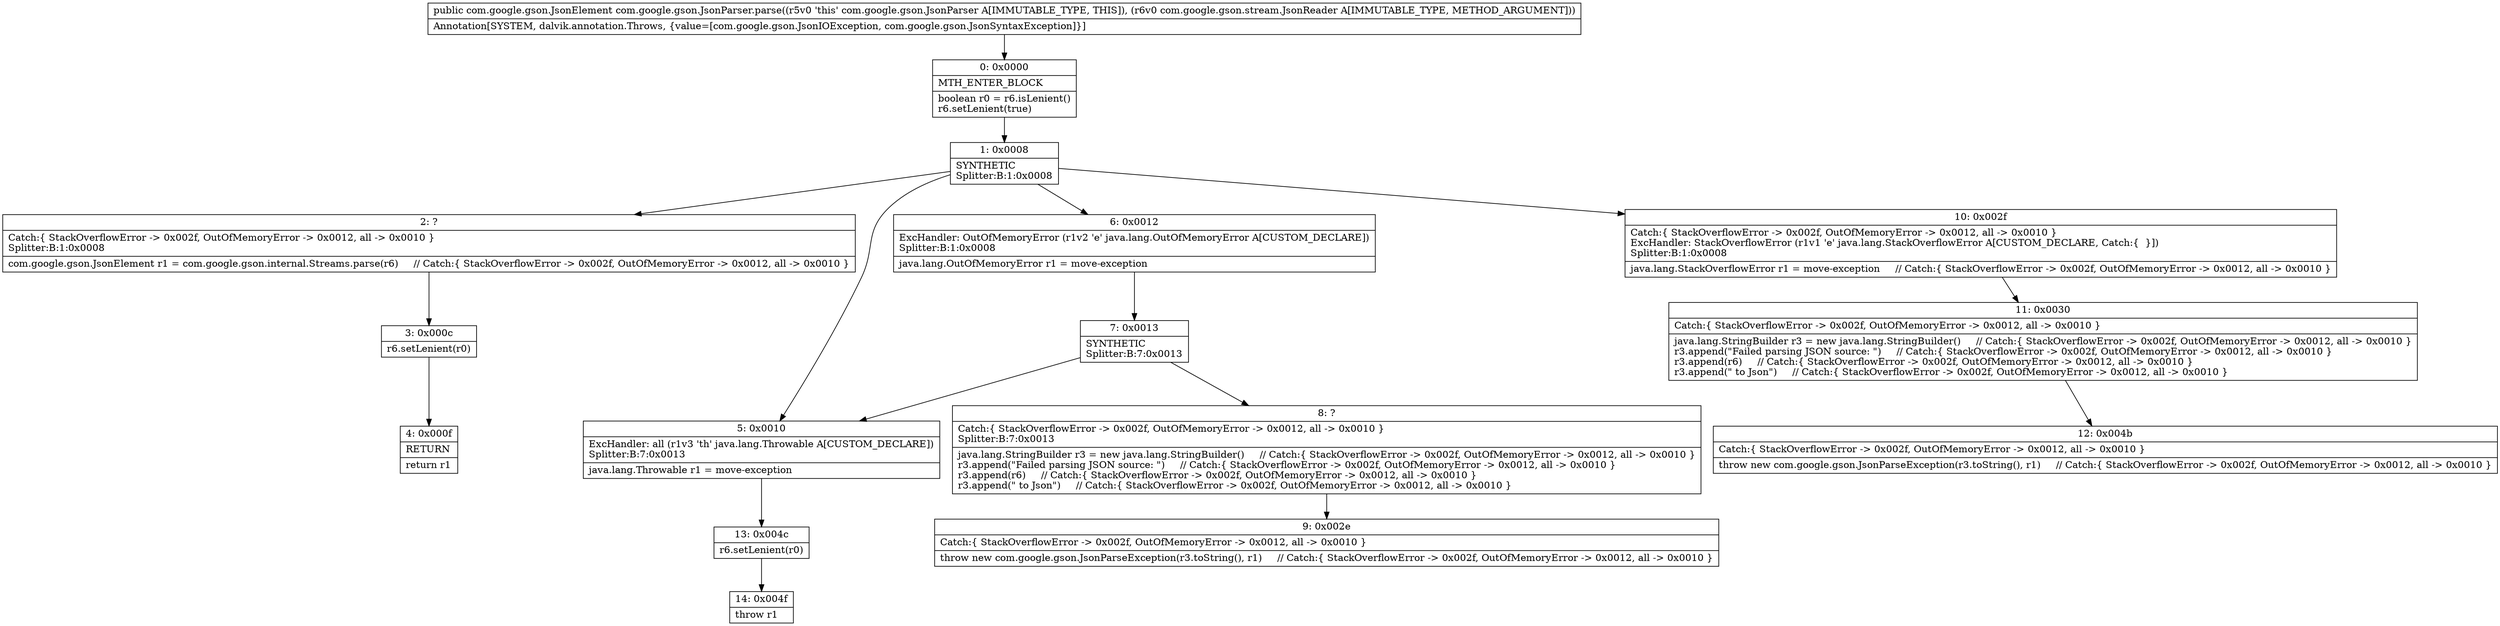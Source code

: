 digraph "CFG forcom.google.gson.JsonParser.parse(Lcom\/google\/gson\/stream\/JsonReader;)Lcom\/google\/gson\/JsonElement;" {
Node_0 [shape=record,label="{0\:\ 0x0000|MTH_ENTER_BLOCK\l|boolean r0 = r6.isLenient()\lr6.setLenient(true)\l}"];
Node_1 [shape=record,label="{1\:\ 0x0008|SYNTHETIC\lSplitter:B:1:0x0008\l}"];
Node_2 [shape=record,label="{2\:\ ?|Catch:\{ StackOverflowError \-\> 0x002f, OutOfMemoryError \-\> 0x0012, all \-\> 0x0010 \}\lSplitter:B:1:0x0008\l|com.google.gson.JsonElement r1 = com.google.gson.internal.Streams.parse(r6)     \/\/ Catch:\{ StackOverflowError \-\> 0x002f, OutOfMemoryError \-\> 0x0012, all \-\> 0x0010 \}\l}"];
Node_3 [shape=record,label="{3\:\ 0x000c|r6.setLenient(r0)\l}"];
Node_4 [shape=record,label="{4\:\ 0x000f|RETURN\l|return r1\l}"];
Node_5 [shape=record,label="{5\:\ 0x0010|ExcHandler: all (r1v3 'th' java.lang.Throwable A[CUSTOM_DECLARE])\lSplitter:B:7:0x0013\l|java.lang.Throwable r1 = move\-exception\l}"];
Node_6 [shape=record,label="{6\:\ 0x0012|ExcHandler: OutOfMemoryError (r1v2 'e' java.lang.OutOfMemoryError A[CUSTOM_DECLARE])\lSplitter:B:1:0x0008\l|java.lang.OutOfMemoryError r1 = move\-exception\l}"];
Node_7 [shape=record,label="{7\:\ 0x0013|SYNTHETIC\lSplitter:B:7:0x0013\l}"];
Node_8 [shape=record,label="{8\:\ ?|Catch:\{ StackOverflowError \-\> 0x002f, OutOfMemoryError \-\> 0x0012, all \-\> 0x0010 \}\lSplitter:B:7:0x0013\l|java.lang.StringBuilder r3 = new java.lang.StringBuilder()     \/\/ Catch:\{ StackOverflowError \-\> 0x002f, OutOfMemoryError \-\> 0x0012, all \-\> 0x0010 \}\lr3.append(\"Failed parsing JSON source: \")     \/\/ Catch:\{ StackOverflowError \-\> 0x002f, OutOfMemoryError \-\> 0x0012, all \-\> 0x0010 \}\lr3.append(r6)     \/\/ Catch:\{ StackOverflowError \-\> 0x002f, OutOfMemoryError \-\> 0x0012, all \-\> 0x0010 \}\lr3.append(\" to Json\")     \/\/ Catch:\{ StackOverflowError \-\> 0x002f, OutOfMemoryError \-\> 0x0012, all \-\> 0x0010 \}\l}"];
Node_9 [shape=record,label="{9\:\ 0x002e|Catch:\{ StackOverflowError \-\> 0x002f, OutOfMemoryError \-\> 0x0012, all \-\> 0x0010 \}\l|throw new com.google.gson.JsonParseException(r3.toString(), r1)     \/\/ Catch:\{ StackOverflowError \-\> 0x002f, OutOfMemoryError \-\> 0x0012, all \-\> 0x0010 \}\l}"];
Node_10 [shape=record,label="{10\:\ 0x002f|Catch:\{ StackOverflowError \-\> 0x002f, OutOfMemoryError \-\> 0x0012, all \-\> 0x0010 \}\lExcHandler: StackOverflowError (r1v1 'e' java.lang.StackOverflowError A[CUSTOM_DECLARE, Catch:\{  \}])\lSplitter:B:1:0x0008\l|java.lang.StackOverflowError r1 = move\-exception     \/\/ Catch:\{ StackOverflowError \-\> 0x002f, OutOfMemoryError \-\> 0x0012, all \-\> 0x0010 \}\l}"];
Node_11 [shape=record,label="{11\:\ 0x0030|Catch:\{ StackOverflowError \-\> 0x002f, OutOfMemoryError \-\> 0x0012, all \-\> 0x0010 \}\l|java.lang.StringBuilder r3 = new java.lang.StringBuilder()     \/\/ Catch:\{ StackOverflowError \-\> 0x002f, OutOfMemoryError \-\> 0x0012, all \-\> 0x0010 \}\lr3.append(\"Failed parsing JSON source: \")     \/\/ Catch:\{ StackOverflowError \-\> 0x002f, OutOfMemoryError \-\> 0x0012, all \-\> 0x0010 \}\lr3.append(r6)     \/\/ Catch:\{ StackOverflowError \-\> 0x002f, OutOfMemoryError \-\> 0x0012, all \-\> 0x0010 \}\lr3.append(\" to Json\")     \/\/ Catch:\{ StackOverflowError \-\> 0x002f, OutOfMemoryError \-\> 0x0012, all \-\> 0x0010 \}\l}"];
Node_12 [shape=record,label="{12\:\ 0x004b|Catch:\{ StackOverflowError \-\> 0x002f, OutOfMemoryError \-\> 0x0012, all \-\> 0x0010 \}\l|throw new com.google.gson.JsonParseException(r3.toString(), r1)     \/\/ Catch:\{ StackOverflowError \-\> 0x002f, OutOfMemoryError \-\> 0x0012, all \-\> 0x0010 \}\l}"];
Node_13 [shape=record,label="{13\:\ 0x004c|r6.setLenient(r0)\l}"];
Node_14 [shape=record,label="{14\:\ 0x004f|throw r1\l}"];
MethodNode[shape=record,label="{public com.google.gson.JsonElement com.google.gson.JsonParser.parse((r5v0 'this' com.google.gson.JsonParser A[IMMUTABLE_TYPE, THIS]), (r6v0 com.google.gson.stream.JsonReader A[IMMUTABLE_TYPE, METHOD_ARGUMENT]))  | Annotation[SYSTEM, dalvik.annotation.Throws, \{value=[com.google.gson.JsonIOException, com.google.gson.JsonSyntaxException]\}]\l}"];
MethodNode -> Node_0;
Node_0 -> Node_1;
Node_1 -> Node_2;
Node_1 -> Node_10;
Node_1 -> Node_6;
Node_1 -> Node_5;
Node_2 -> Node_3;
Node_3 -> Node_4;
Node_5 -> Node_13;
Node_6 -> Node_7;
Node_7 -> Node_8;
Node_7 -> Node_5;
Node_8 -> Node_9;
Node_10 -> Node_11;
Node_11 -> Node_12;
Node_13 -> Node_14;
}

